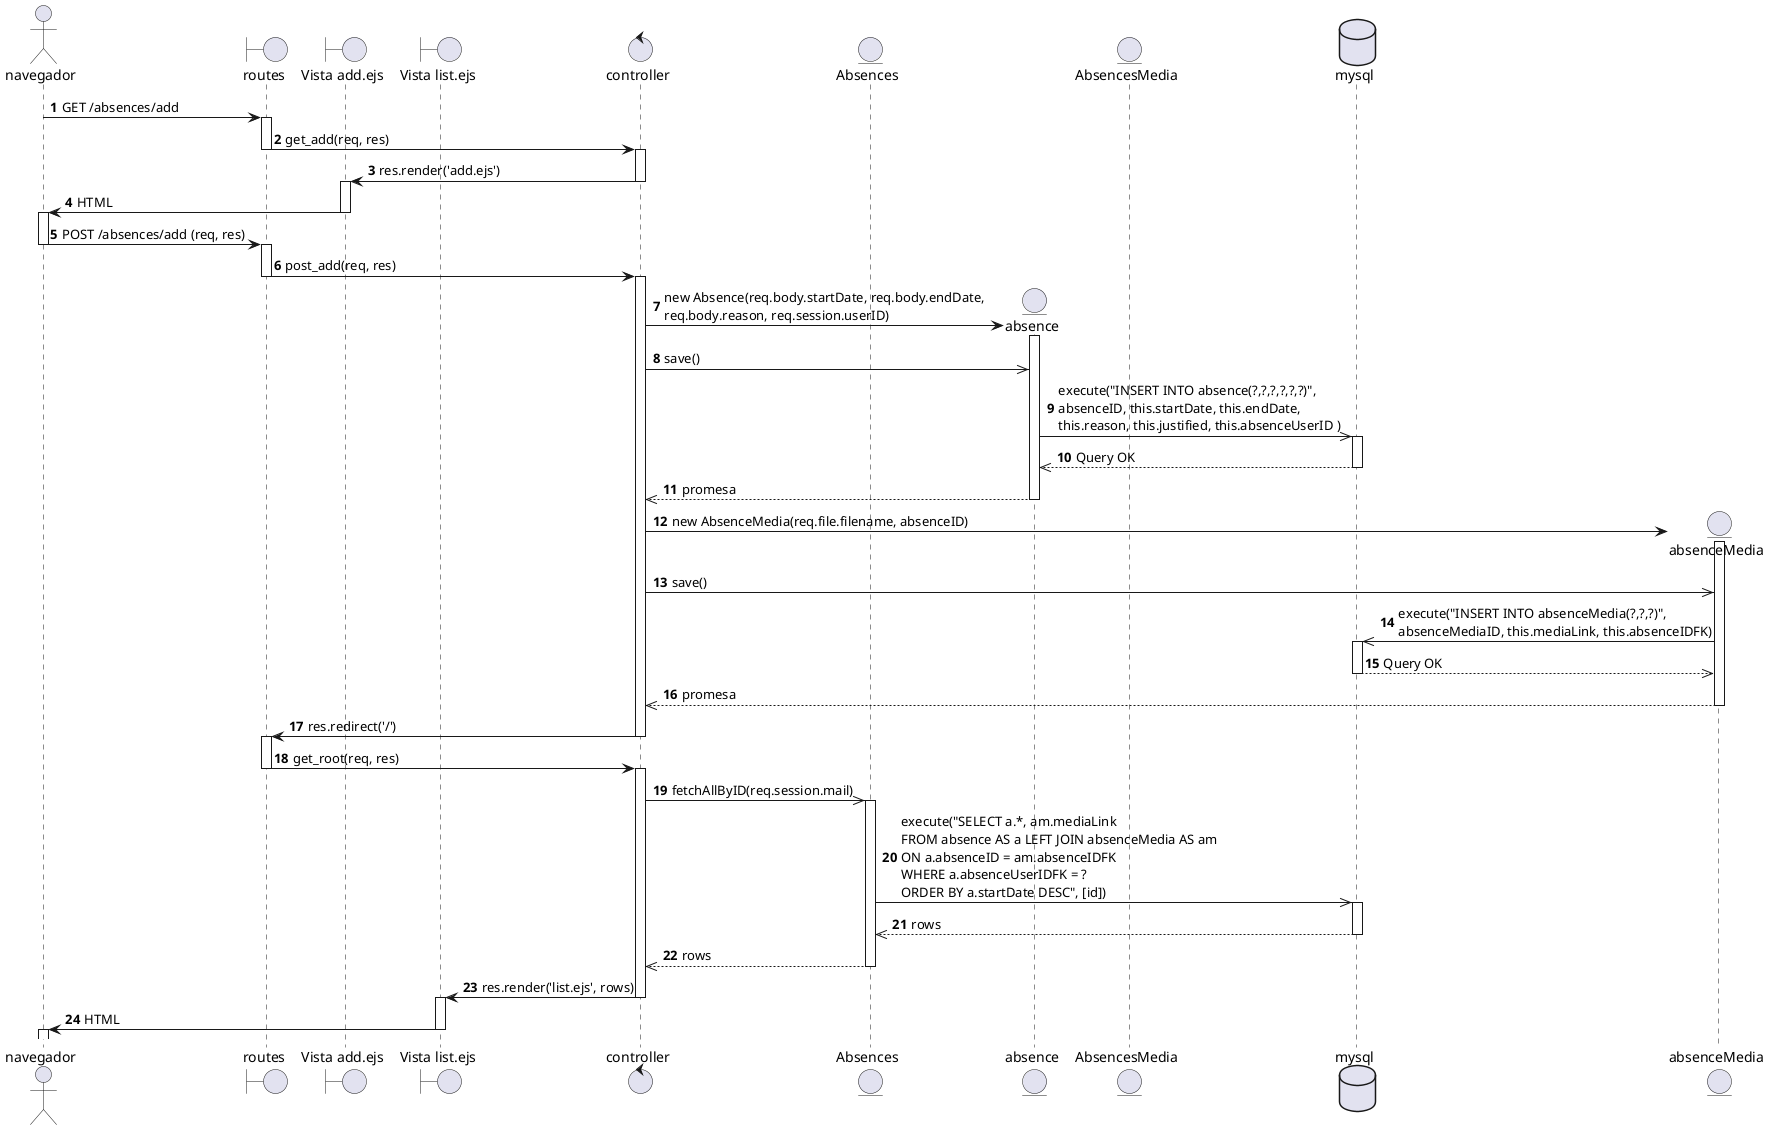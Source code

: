 @startuml

actor navegador
boundary routes
boundary "Vista add.ejs" as add
boundary "Vista list.ejs" as list
control controller

autonumber
navegador -> routes: GET /absences/add
activate routes
routes -> controller: get_add(req, res)
deactivate routes
activate controller
controller -> add: res.render('add.ejs')
deactivate controller
activate add
add -> navegador: HTML
deactivate add
activate navegador

navegador -> routes: POST /absences/add (req, res)
deactivate navegador
activate routes
routes -> controller: post_add(req, res)
deactivate routes
activate controller

entity Absences

create entity absence
controller -> absence: new Absence(req.body.startDate, req.body.endDate, \nreq.body.reason, req.session.userID)
activate absence
controller ->> absence: save()

entity AbsencesMedia
database mysql

absence ->> mysql: execute("INSERT INTO absence(?,?,?,?,?,?)",\nabsenceID, this.startDate, this.endDate, \nthis.reason, this.justified, this.absenceUserID )
activate mysql
mysql -->> absence: Query OK
deactivate mysql
absence -->> controller: promesa
deactivate absence

create entity absenceMedia
controller -> absenceMedia: new AbsenceMedia(req.file.filename, absenceID)
activate absenceMedia
controller ->> absenceMedia : save()
absenceMedia ->> mysql: execute("INSERT INTO absenceMedia(?,?,?)", \nabsenceMediaID, this.mediaLink, this.absenceIDFK)
activate mysql
mysql -->> absenceMedia: Query OK
deactivate mysql
absenceMedia -->> controller: promesa
deactivate absenceMedia

controller -> routes: res.redirect('/')
deactivate controller

activate routes
routes -> controller: get_root(req, res)
deactivate routes
activate controller
controller ->> Absences: fetchAllByID(req.session.mail)
activate Absences
Absences ->> mysql: execute("SELECT a.*, am.mediaLink \nFROM absence AS a LEFT JOIN absenceMedia AS am \nON a.absenceID = am.absenceIDFK \nWHERE a.absenceUserIDFK = ? \nORDER BY a.startDate DESC", [id])
activate mysql
mysql -->> Absences: rows
deactivate mysql
Absences -->> controller: rows
deactivate Absences

controller -> list: res.render('list.ejs', rows)
deactivate controller
activate list
list -> navegador: HTML
deactivate list
activate navegador
@enduml